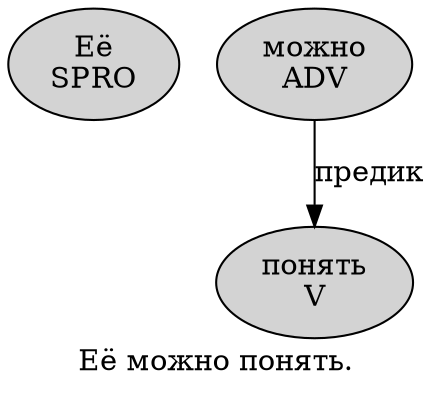 digraph SENTENCE_158 {
	graph [label="Её можно понять."]
	node [style=filled]
		0 [label="Её
SPRO" color="" fillcolor=lightgray penwidth=1 shape=ellipse]
		1 [label="можно
ADV" color="" fillcolor=lightgray penwidth=1 shape=ellipse]
		2 [label="понять
V" color="" fillcolor=lightgray penwidth=1 shape=ellipse]
			1 -> 2 [label="предик"]
}